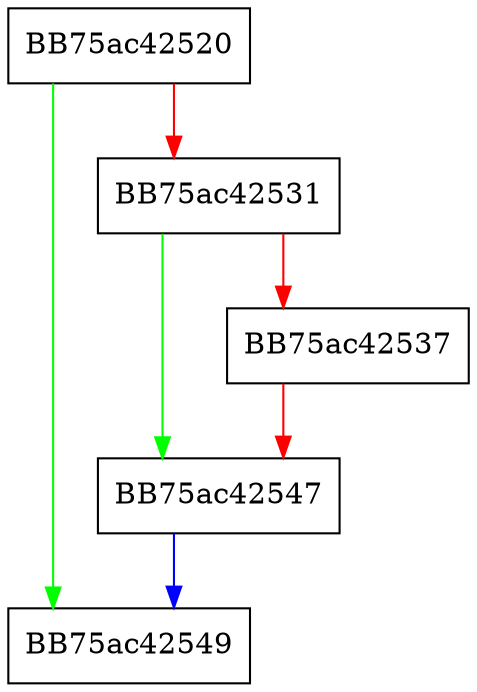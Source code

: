 digraph Release {
  node [shape="box"];
  graph [splines=ortho];
  BB75ac42520 -> BB75ac42549 [color="green"];
  BB75ac42520 -> BB75ac42531 [color="red"];
  BB75ac42531 -> BB75ac42547 [color="green"];
  BB75ac42531 -> BB75ac42537 [color="red"];
  BB75ac42537 -> BB75ac42547 [color="red"];
  BB75ac42547 -> BB75ac42549 [color="blue"];
}